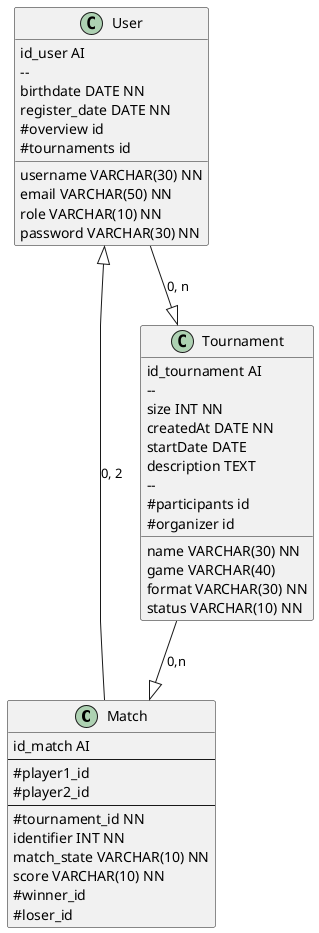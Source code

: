 @startuml

skinparam linetype polyline    
skinparam classAttributeIconSize 0

class Match{
  id_match AI
  --
  #player1_id
  #player2_id
  --
  #tournament_id NN
  identifier INT NN
  match_state VARCHAR(10) NN
  score VARCHAR(10) NN
  #winner_id
  #loser_id
}

class User {
id_user AI
  --
username VARCHAR(30) NN
email VARCHAR(50) NN
birthdate DATE NN
register_date DATE NN
role VARCHAR(10) NN
password VARCHAR(30) NN
#overview id 
#tournaments id
}


class Tournament{
id_tournament AI
  --
name VARCHAR(30) NN
size INT NN
createdAt DATE NN
startDate DATE
description TEXT
game VARCHAR(40)
format VARCHAR(30) NN
status VARCHAR(10) NN
  --
#participants id
#organizer id
}


User --|> Tournament: 0, n

Tournament--|> Match : 0,n
User <|-- Match : 0, 2
@enduml
